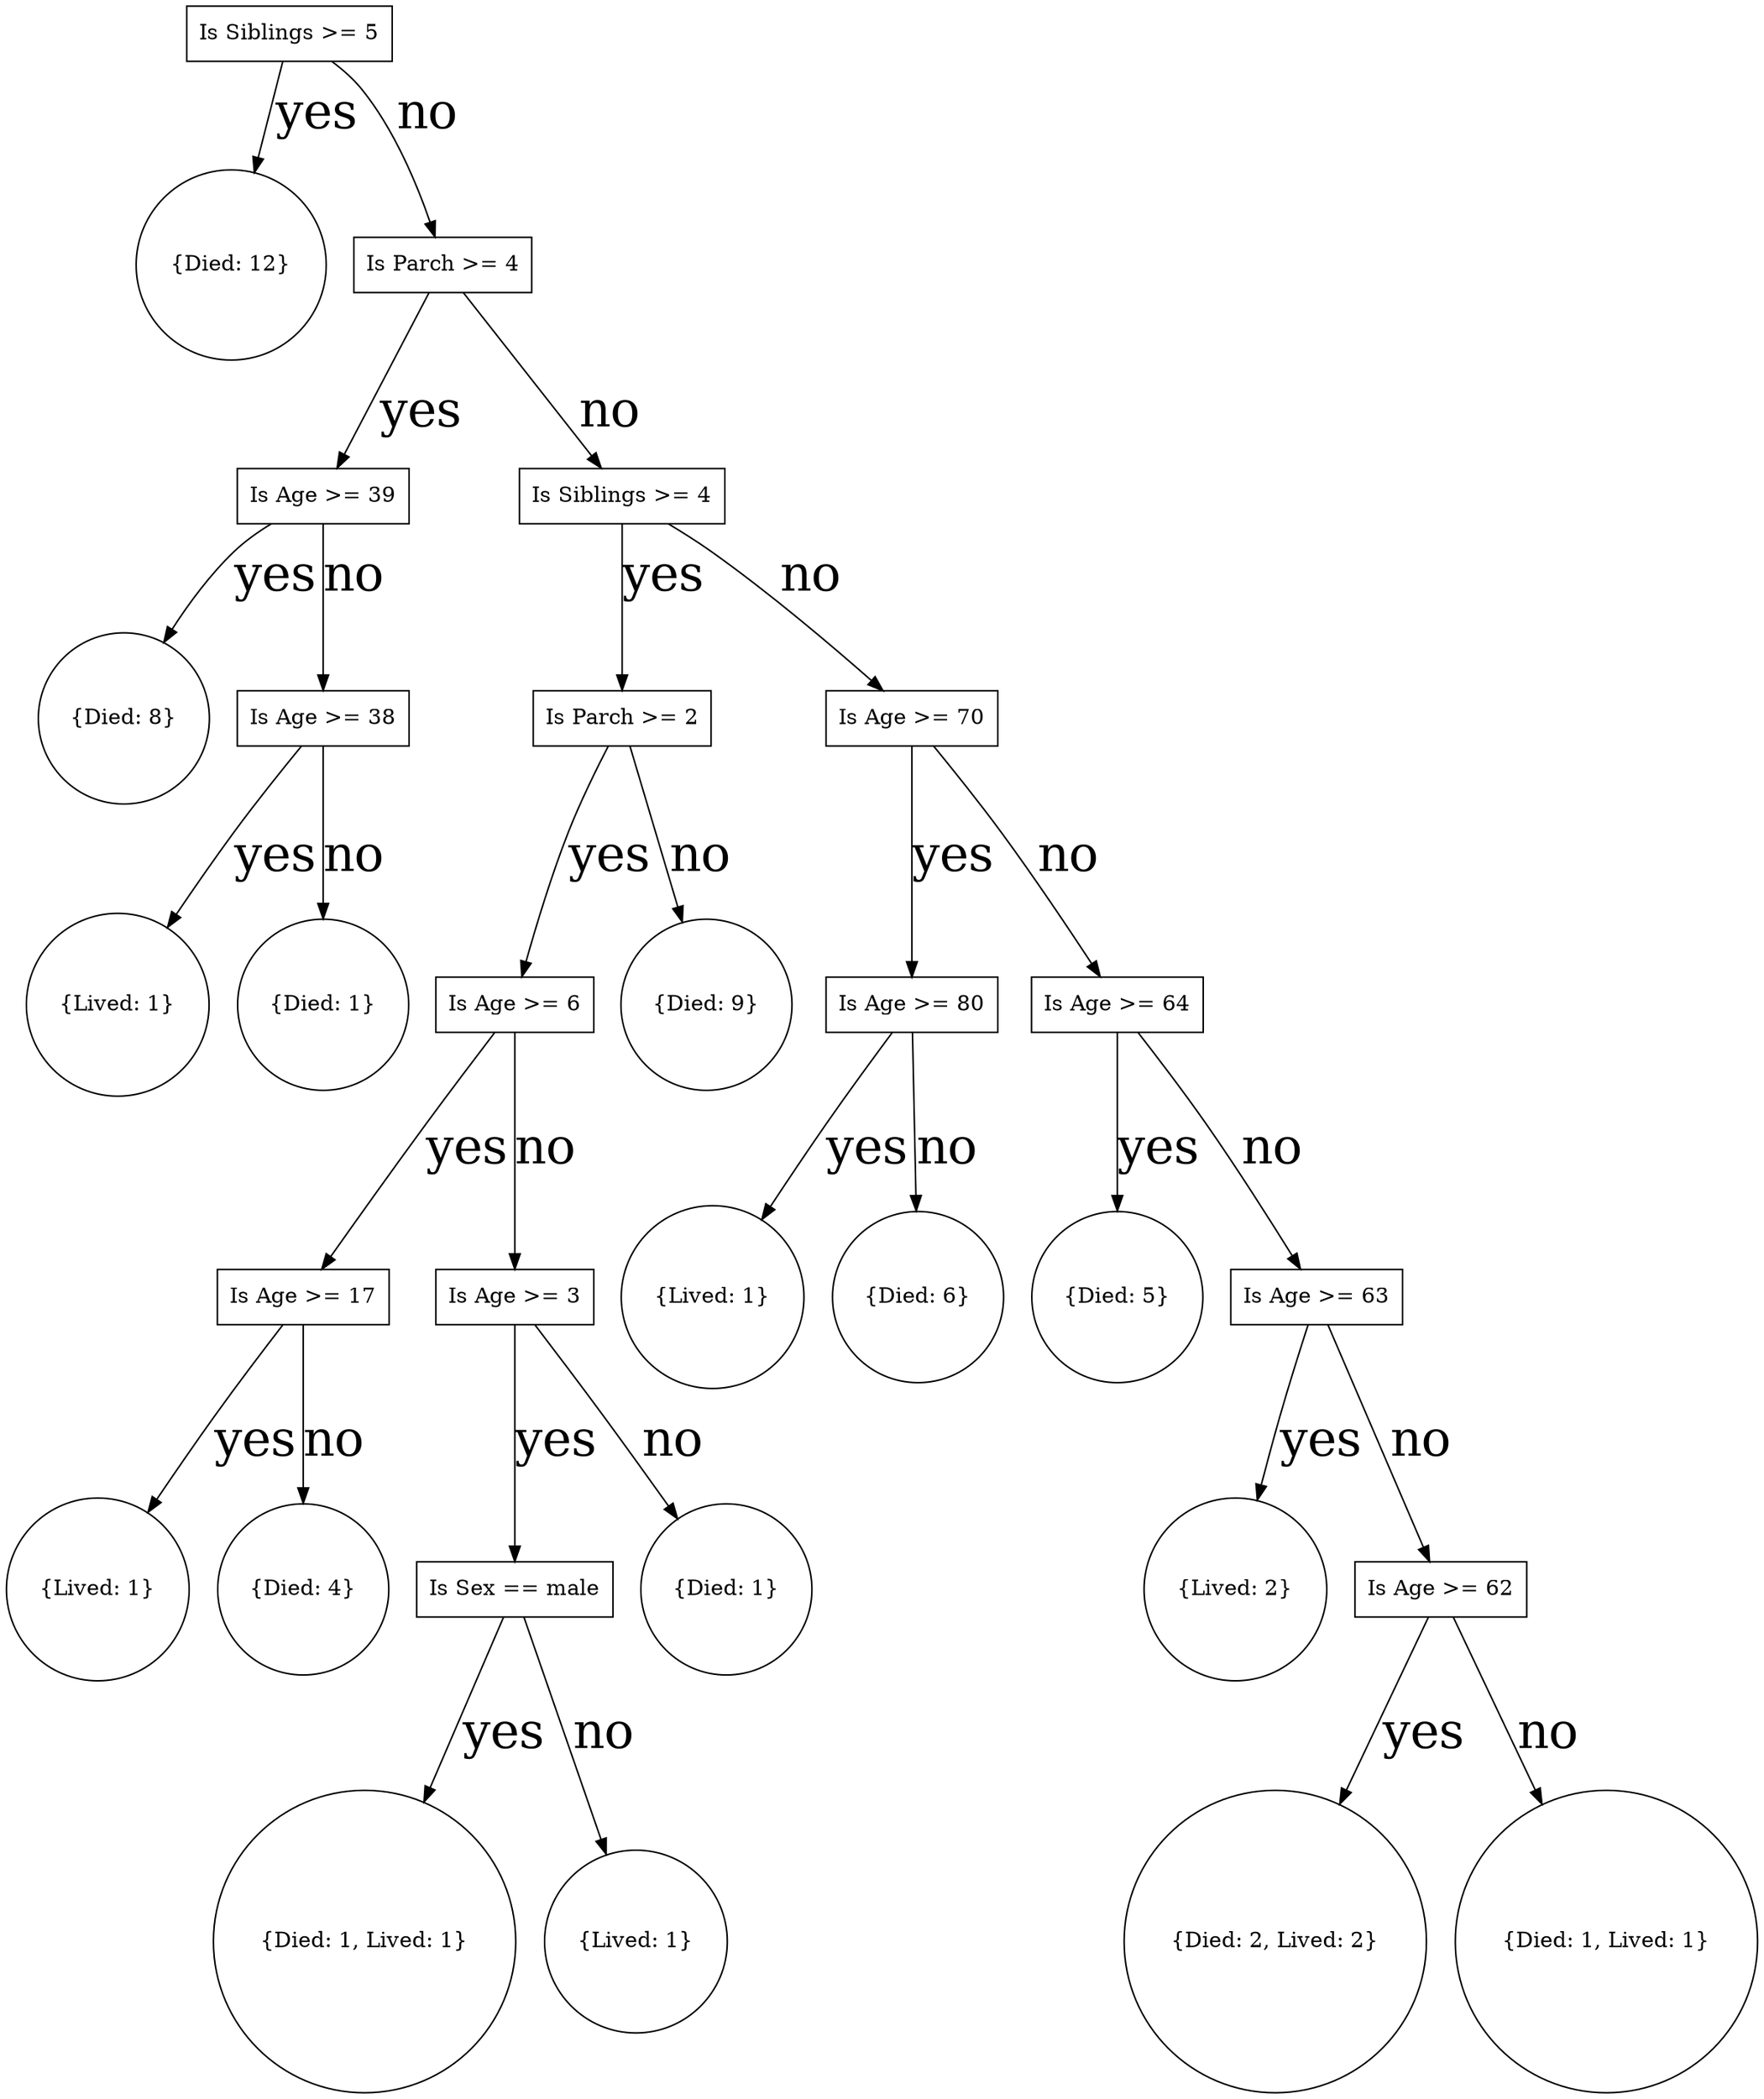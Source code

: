 digraph Tree {
	1[shape=box,label="Is Siblings >= 5"];
	2[shape=circle,label="{Died: 12}"];
	3[shape=box,label="Is Parch >= 4"];
	4[shape=box,label="Is Age >= 39"];
	5[shape=box,label="Is Siblings >= 4"];
	6[shape=circle,label="{Died: 8}"];
	7[shape=box,label="Is Age >= 38"];
	8[shape=box,label="Is Parch >= 2"];
	9[shape=box,label="Is Age >= 70"];
	10[shape=circle,label="{Lived: 1}"];
	11[shape=circle,label="{Died: 1}"];
	12[shape=box,label="Is Age >= 6"];
	13[shape=circle,label="{Died: 9}"];
	14[shape=box,label="Is Age >= 80"];
	15[shape=box,label="Is Age >= 64"];
	16[shape=box,label="Is Age >= 17"];
	17[shape=box,label="Is Age >= 3"];
	18[shape=circle,label="{Lived: 1}"];
	19[shape=circle,label="{Died: 6}"];
	20[shape=circle,label="{Died: 5}"];
	21[shape=box,label="Is Age >= 63"];
	22[shape=circle,label="{Lived: 1}"];
	23[shape=circle,label="{Died: 4}"];
	24[shape=box,label="Is Sex == male"];
	25[shape=circle,label="{Died: 1}"];
	26[shape=circle,label="{Lived: 2}"];
	27[shape=box,label="Is Age >= 62"];
	28[shape=circle,label="{Died: 1, Lived: 1}"];
	29[shape=circle,label="{Lived: 1}"];
	30[shape=circle,label="{Died: 2, Lived: 2}"];
	31[shape=circle,label="{Died: 1, Lived: 1}"];
	1->2[fontsize=32,label="yes"];
	1->3[fontsize=32,label="no"];
	3->4[fontsize=32,label="yes"];
	3->5[fontsize=32,label="no"];
	4->6[fontsize=32,label="yes"];
	4->7[fontsize=32,label="no"];
	5->8[fontsize=32,label="yes"];
	5->9[fontsize=32,label="no"];
	7->10[fontsize=32,label="yes"];
	7->11[fontsize=32,label="no"];
	8->12[fontsize=32,label="yes"];
	8->13[fontsize=32,label="no"];
	9->14[fontsize=32,label="yes"];
	9->15[fontsize=32,label="no"];
	12->16[fontsize=32,label="yes"];
	12->17[fontsize=32,label="no"];
	14->18[fontsize=32,label="yes"];
	14->19[fontsize=32,label="no"];
	15->20[fontsize=32,label="yes"];
	15->21[fontsize=32,label="no"];
	16->22[fontsize=32,label="yes"];
	16->23[fontsize=32,label="no"];
	17->24[fontsize=32,label="yes"];
	17->25[fontsize=32,label="no"];
	21->26[fontsize=32,label="yes"];
	21->27[fontsize=32,label="no"];
	24->28[fontsize=32,label="yes"];
	24->29[fontsize=32,label="no"];
	27->30[fontsize=32,label="yes"];
	27->31[fontsize=32,label="no"];
}